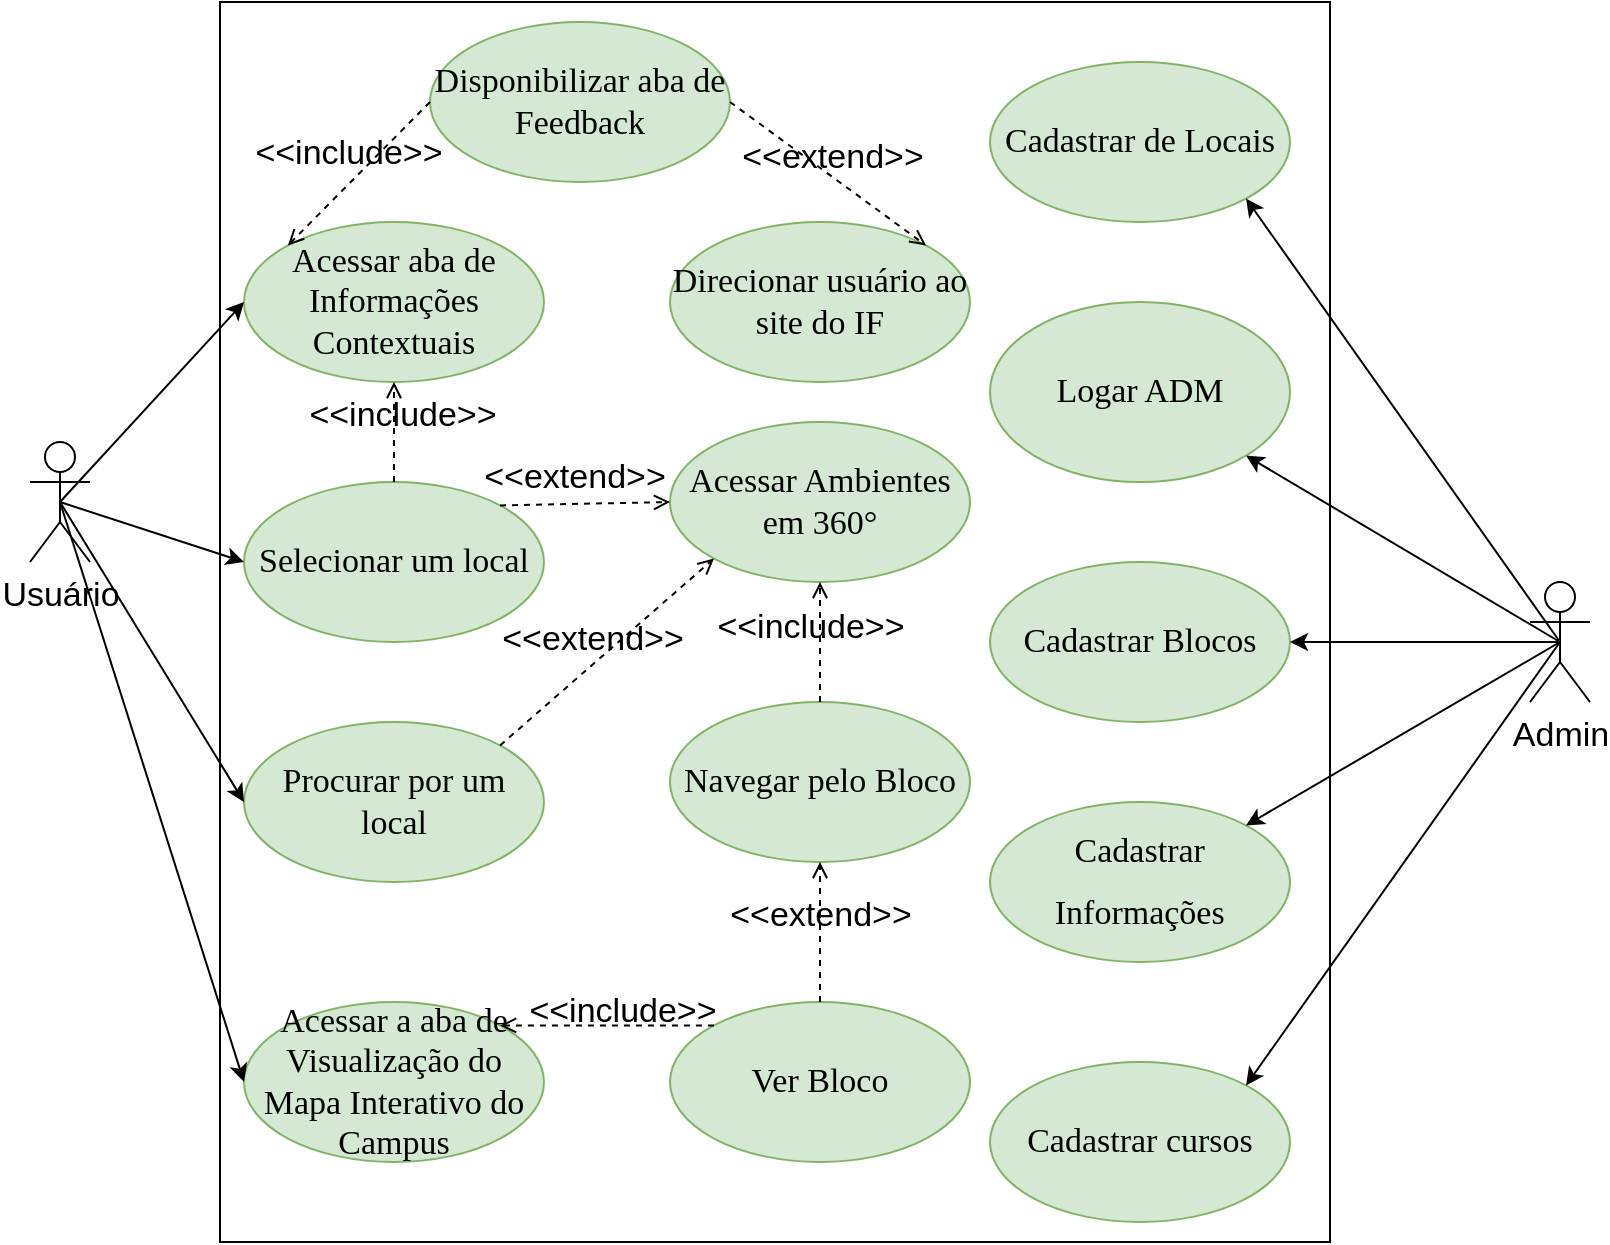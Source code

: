 <mxfile version="28.2.7">
  <diagram name="Página-1" id="Mj7XpKH-d7vKHOh3fFnG">
    <mxGraphModel dx="1301" dy="662" grid="1" gridSize="10" guides="1" tooltips="1" connect="1" arrows="1" fold="1" page="1" pageScale="1" pageWidth="827" pageHeight="1169" math="0" shadow="0">
      <root>
        <mxCell id="0" />
        <mxCell id="1" parent="0" />
        <mxCell id="KakcqEjZwfsC7xN9bHk5-1" value="Usuário" style="shape=umlActor;verticalLabelPosition=bottom;verticalAlign=top;html=1;fontSize=17;align=center;" vertex="1" parent="1">
          <mxGeometry x="30" y="260" width="30" height="60" as="geometry" />
        </mxCell>
        <mxCell id="KakcqEjZwfsC7xN9bHk5-2" value="" style="rounded=0;whiteSpace=wrap;html=1;fontSize=17;align=center;" vertex="1" parent="1">
          <mxGeometry x="125" y="40" width="555" height="620" as="geometry" />
        </mxCell>
        <mxCell id="KakcqEjZwfsC7xN9bHk5-3" value="&lt;span id=&quot;docs-internal-guid-2376f59f-7fff-6481-4a43-9a1930fdbd82&quot;&gt;&lt;span style=&quot;font-family: &amp;quot;Times New Roman&amp;quot;, serif; color: rgb(0, 0, 0); background-color: transparent; font-variant-numeric: normal; font-variant-east-asian: normal; font-variant-alternates: normal; font-variant-position: normal; font-variant-emoji: normal; vertical-align: baseline; white-space-collapse: preserve;&quot;&gt;&lt;font&gt;Acessar a aba de Visualização do Mapa Interativo do Campus&lt;/font&gt;&lt;/span&gt;&lt;/span&gt;" style="ellipse;whiteSpace=wrap;html=1;fillColor=#d5e8d4;strokeColor=#82b366;fillStyle=auto;fontSize=17;align=center;" vertex="1" parent="1">
          <mxGeometry x="137" y="540" width="150" height="80" as="geometry" />
        </mxCell>
        <mxCell id="KakcqEjZwfsC7xN9bHk5-4" value="&lt;span id=&quot;docs-internal-guid-f24437e0-7fff-d3ac-d5e2-8a2f636085c8&quot;&gt;&lt;span style=&quot;font-family: &amp;quot;Times New Roman&amp;quot;, serif; background-color: transparent; font-variant-numeric: normal; font-variant-east-asian: normal; font-variant-alternates: normal; font-variant-position: normal; font-variant-emoji: normal; vertical-align: baseline; white-space-collapse: preserve;&quot;&gt;&lt;font&gt;Acessar Ambientes em 360°&lt;/font&gt;&lt;/span&gt;&lt;/span&gt;" style="ellipse;whiteSpace=wrap;html=1;fillColor=#d5e8d4;strokeColor=#82b366;fillStyle=auto;fontSize=17;align=center;" vertex="1" parent="1">
          <mxGeometry x="350" y="250" width="150" height="80" as="geometry" />
        </mxCell>
        <mxCell id="KakcqEjZwfsC7xN9bHk5-5" value="&lt;span id=&quot;docs-internal-guid-231aecde-7fff-781b-ef32-82b54bf53059&quot;&gt;&lt;p style=&quot;line-height: 1.8; margin-right: 0.207pt; margin-top: 0pt; margin-bottom: 0pt;&quot; dir=&quot;ltr&quot;&gt;&lt;span style=&quot;font-family: &amp;quot;Times New Roman&amp;quot;, serif; background-color: transparent; font-variant-numeric: normal; font-variant-east-asian: normal; font-variant-alternates: normal; font-variant-position: normal; font-variant-emoji: normal; vertical-align: baseline; white-space-collapse: preserve;&quot;&gt;&lt;font&gt;Cadastrar Informações&lt;/font&gt;&lt;/span&gt;&lt;/p&gt;&lt;/span&gt;" style="ellipse;whiteSpace=wrap;html=1;fillColor=#d5e8d4;strokeColor=#82b366;fillStyle=auto;fontSize=17;align=center;" vertex="1" parent="1">
          <mxGeometry x="510" y="440" width="150" height="80" as="geometry" />
        </mxCell>
        <mxCell id="KakcqEjZwfsC7xN9bHk5-7" value="&lt;span id=&quot;docs-internal-guid-4f954907-7fff-11cc-2c32-3baa7ba16f77&quot;&gt;&lt;span style=&quot;font-family: &amp;quot;Times New Roman&amp;quot;, serif; background-color: transparent; font-variant-numeric: normal; font-variant-east-asian: normal; font-variant-alternates: normal; font-variant-position: normal; font-variant-emoji: normal; vertical-align: baseline; white-space-collapse: preserve;&quot;&gt;&lt;font&gt;Acessar aba de Informações Contextuais&lt;/font&gt;&lt;/span&gt;&lt;/span&gt;" style="ellipse;whiteSpace=wrap;html=1;fillColor=#d5e8d4;strokeColor=#82b366;fillStyle=auto;fontSize=17;align=center;" vertex="1" parent="1">
          <mxGeometry x="137" y="150" width="150" height="80" as="geometry" />
        </mxCell>
        <mxCell id="KakcqEjZwfsC7xN9bHk5-8" value="&lt;span id=&quot;docs-internal-guid-c27e3f41-7fff-bd98-fa2d-bf7fd519aecd&quot;&gt;&lt;span style=&quot;font-family: &amp;quot;Times New Roman&amp;quot;, serif; background-color: transparent; font-variant-numeric: normal; font-variant-east-asian: normal; font-variant-alternates: normal; font-variant-position: normal; font-variant-emoji: normal; vertical-align: baseline; white-space-collapse: preserve;&quot;&gt;&lt;font&gt;Cadastrar Blocos&lt;/font&gt;&lt;/span&gt;&lt;/span&gt;" style="ellipse;whiteSpace=wrap;html=1;fillColor=#d5e8d4;strokeColor=#82b366;fillStyle=auto;fontSize=17;align=center;" vertex="1" parent="1">
          <mxGeometry x="510" y="320" width="150" height="80" as="geometry" />
        </mxCell>
        <mxCell id="KakcqEjZwfsC7xN9bHk5-9" value="&lt;span id=&quot;docs-internal-guid-f903d0a3-7fff-7130-a1cf-d41139294f35&quot;&gt;&lt;span style=&quot;font-family: &amp;quot;Times New Roman&amp;quot;, serif; background-color: transparent; font-variant-numeric: normal; font-variant-east-asian: normal; font-variant-alternates: normal; font-variant-position: normal; font-variant-emoji: normal; vertical-align: baseline; white-space-collapse: preserve;&quot;&gt;&lt;font&gt;Ver Bloco&lt;/font&gt;&lt;/span&gt;&lt;/span&gt;" style="ellipse;whiteSpace=wrap;html=1;fillColor=#d5e8d4;strokeColor=#82b366;fillStyle=auto;fontSize=17;align=center;" vertex="1" parent="1">
          <mxGeometry x="350" y="540" width="150" height="80" as="geometry" />
        </mxCell>
        <mxCell id="KakcqEjZwfsC7xN9bHk5-10" value="&lt;span id=&quot;docs-internal-guid-57134a0b-7fff-287f-7031-dcdd36b60766&quot;&gt;&lt;span style=&quot;font-family: &amp;quot;Times New Roman&amp;quot;, serif; background-color: transparent; font-variant-numeric: normal; font-variant-east-asian: normal; font-variant-alternates: normal; font-variant-position: normal; font-variant-emoji: normal; vertical-align: baseline; white-space-collapse: preserve;&quot;&gt;&lt;font&gt;Cadastrar de Locais&lt;/font&gt;&lt;/span&gt;&lt;/span&gt;" style="ellipse;whiteSpace=wrap;html=1;fillColor=#d5e8d4;strokeColor=#82b366;fillStyle=auto;fontSize=17;align=center;" vertex="1" parent="1">
          <mxGeometry x="510" y="70" width="150" height="80" as="geometry" />
        </mxCell>
        <mxCell id="KakcqEjZwfsC7xN9bHk5-11" value="&lt;span id=&quot;docs-internal-guid-fb038e38-7fff-4dea-e3ec-efc2f691eba1&quot;&gt;&lt;span style=&quot;font-family: &amp;quot;Times New Roman&amp;quot;, serif; background-color: transparent; font-variant-numeric: normal; font-variant-east-asian: normal; font-variant-alternates: normal; font-variant-position: normal; font-variant-emoji: normal; vertical-align: baseline; white-space-collapse: preserve;&quot;&gt;&lt;font&gt;Selecionar um local&lt;/font&gt;&lt;/span&gt;&lt;/span&gt;" style="ellipse;whiteSpace=wrap;html=1;fillColor=#d5e8d4;strokeColor=#82b366;fillStyle=auto;fontSize=17;align=center;" vertex="1" parent="1">
          <mxGeometry x="137" y="280" width="150" height="80" as="geometry" />
        </mxCell>
        <mxCell id="KakcqEjZwfsC7xN9bHk5-12" value="&lt;span id=&quot;docs-internal-guid-c9275b83-7fff-f508-3f18-4c6a1340f712&quot;&gt;&lt;span style=&quot;font-family: &amp;quot;Times New Roman&amp;quot;, serif; background-color: transparent; font-variant-numeric: normal; font-variant-east-asian: normal; font-variant-alternates: normal; font-variant-position: normal; font-variant-emoji: normal; vertical-align: baseline; white-space-collapse: preserve;&quot;&gt;&lt;font&gt;Procurar por um local&lt;/font&gt;&lt;/span&gt;&lt;/span&gt;" style="ellipse;whiteSpace=wrap;html=1;fillColor=#d5e8d4;strokeColor=#82b366;fillStyle=auto;fontSize=17;align=center;" vertex="1" parent="1">
          <mxGeometry x="137" y="400" width="150" height="80" as="geometry" />
        </mxCell>
        <mxCell id="KakcqEjZwfsC7xN9bHk5-13" value="&lt;span id=&quot;docs-internal-guid-2de2e511-7fff-af50-b191-71acd4dcefd2&quot;&gt;&lt;span style=&quot;font-family: &amp;quot;Times New Roman&amp;quot;, serif; background-color: transparent; font-variant-numeric: normal; font-variant-east-asian: normal; font-variant-alternates: normal; font-variant-position: normal; font-variant-emoji: normal; vertical-align: baseline; white-space-collapse: preserve;&quot;&gt;&lt;font&gt;Navegar pelo Bloco&lt;/font&gt;&lt;/span&gt;&lt;/span&gt;" style="ellipse;whiteSpace=wrap;html=1;fillColor=#d5e8d4;strokeColor=#82b366;fillStyle=auto;fontSize=17;align=center;" vertex="1" parent="1">
          <mxGeometry x="350" y="390" width="150" height="80" as="geometry" />
        </mxCell>
        <mxCell id="KakcqEjZwfsC7xN9bHk5-14" value="&lt;span id=&quot;docs-internal-guid-271f6d08-7fff-dcd5-a9e2-8c8246d5975a&quot;&gt;&lt;span style=&quot;font-family: &amp;quot;Times New Roman&amp;quot;, serif; background-color: transparent; font-variant-numeric: normal; font-variant-east-asian: normal; font-variant-alternates: normal; font-variant-position: normal; font-variant-emoji: normal; vertical-align: baseline; white-space-collapse: preserve;&quot;&gt;&lt;font&gt;Direcionar usuário ao site do IF&lt;/font&gt;&lt;/span&gt;&lt;/span&gt;" style="ellipse;whiteSpace=wrap;html=1;fillColor=#d5e8d4;strokeColor=#82b366;fillStyle=auto;fontSize=17;align=center;" vertex="1" parent="1">
          <mxGeometry x="350" y="150" width="150" height="80" as="geometry" />
        </mxCell>
        <mxCell id="KakcqEjZwfsC7xN9bHk5-15" value="&lt;span id=&quot;docs-internal-guid-fb038e38-7fff-4dea-e3ec-efc2f691eba1&quot;&gt;&lt;span style=&quot;font-family: &amp;quot;Times New Roman&amp;quot;, serif; background-color: transparent; font-variant-numeric: normal; font-variant-east-asian: normal; font-variant-alternates: normal; font-variant-position: normal; font-variant-emoji: normal; vertical-align: baseline; white-space-collapse: preserve;&quot;&gt;&lt;font&gt;Cadastrar cursos&lt;/font&gt;&lt;/span&gt;&lt;/span&gt;" style="ellipse;whiteSpace=wrap;html=1;fillColor=#d5e8d4;strokeColor=#82b366;fillStyle=auto;fontSize=17;align=center;" vertex="1" parent="1">
          <mxGeometry x="510" y="570" width="150" height="80" as="geometry" />
        </mxCell>
        <mxCell id="KakcqEjZwfsC7xN9bHk5-16" value="&lt;span style=&quot;font-family: &amp;quot;Times New Roman&amp;quot;, serif; white-space-collapse: preserve;&quot;&gt;Disponibilizar aba de Feedback&lt;/span&gt;" style="ellipse;whiteSpace=wrap;html=1;fillColor=#d5e8d4;strokeColor=#82b366;fillStyle=auto;fontSize=17;align=center;" vertex="1" parent="1">
          <mxGeometry x="230" y="50" width="150" height="80" as="geometry" />
        </mxCell>
        <mxCell id="KakcqEjZwfsC7xN9bHk5-17" value="Admin" style="shape=umlActor;verticalLabelPosition=bottom;verticalAlign=top;html=1;fontSize=17;align=center;" vertex="1" parent="1">
          <mxGeometry x="780" y="330" width="30" height="60" as="geometry" />
        </mxCell>
        <mxCell id="KakcqEjZwfsC7xN9bHk5-25" style="rounded=0;orthogonalLoop=1;jettySize=auto;html=1;exitX=0.5;exitY=0.5;exitDx=0;exitDy=0;exitPerimeter=0;endArrow=classic;endFill=1;strokeWidth=1;jumpSize=0;strokeColor=default;entryX=1;entryY=0.5;entryDx=0;entryDy=0;fontSize=17;align=center;" edge="1" parent="1" source="KakcqEjZwfsC7xN9bHk5-17" target="KakcqEjZwfsC7xN9bHk5-8">
          <mxGeometry relative="1" as="geometry">
            <mxPoint x="980" y="510" as="sourcePoint" />
            <mxPoint x="790" y="720" as="targetPoint" />
          </mxGeometry>
        </mxCell>
        <mxCell id="KakcqEjZwfsC7xN9bHk5-26" style="rounded=0;orthogonalLoop=1;jettySize=auto;html=1;exitX=0.5;exitY=0.5;exitDx=0;exitDy=0;exitPerimeter=0;endArrow=classic;endFill=1;strokeWidth=1;jumpSize=0;strokeColor=default;entryX=1;entryY=0;entryDx=0;entryDy=0;fontSize=17;align=center;" edge="1" parent="1" source="KakcqEjZwfsC7xN9bHk5-17" target="KakcqEjZwfsC7xN9bHk5-15">
          <mxGeometry relative="1" as="geometry">
            <mxPoint x="995" y="650" as="sourcePoint" />
            <mxPoint x="848" y="548" as="targetPoint" />
          </mxGeometry>
        </mxCell>
        <mxCell id="KakcqEjZwfsC7xN9bHk5-27" style="rounded=0;orthogonalLoop=1;jettySize=auto;html=1;exitX=0.5;exitY=0.5;exitDx=0;exitDy=0;exitPerimeter=0;endArrow=classic;endFill=1;strokeWidth=1;jumpSize=0;strokeColor=default;entryX=1;entryY=0;entryDx=0;entryDy=0;fontSize=17;align=center;" edge="1" parent="1" source="KakcqEjZwfsC7xN9bHk5-17" target="KakcqEjZwfsC7xN9bHk5-5">
          <mxGeometry relative="1" as="geometry">
            <mxPoint x="1005" y="660" as="sourcePoint" />
            <mxPoint x="858" y="558" as="targetPoint" />
          </mxGeometry>
        </mxCell>
        <mxCell id="KakcqEjZwfsC7xN9bHk5-28" style="rounded=0;orthogonalLoop=1;jettySize=auto;html=1;exitX=0.5;exitY=0.5;exitDx=0;exitDy=0;exitPerimeter=0;endArrow=classic;endFill=1;strokeWidth=1;jumpSize=0;strokeColor=default;entryX=1;entryY=1;entryDx=0;entryDy=0;fontSize=17;align=center;" edge="1" parent="1" source="KakcqEjZwfsC7xN9bHk5-17" target="KakcqEjZwfsC7xN9bHk5-10">
          <mxGeometry relative="1" as="geometry">
            <mxPoint x="1015" y="670" as="sourcePoint" />
            <mxPoint x="868" y="568" as="targetPoint" />
          </mxGeometry>
        </mxCell>
        <mxCell id="KakcqEjZwfsC7xN9bHk5-29" value="&lt;font face=&quot;Times New Roman, serif&quot;&gt;&lt;span style=&quot;white-space-collapse: preserve;&quot;&gt;Logar ADM&lt;/span&gt;&lt;/font&gt;" style="ellipse;whiteSpace=wrap;html=1;fillColor=#d5e8d4;strokeColor=#82b366;fillStyle=auto;fontSize=17;align=center;" vertex="1" parent="1">
          <mxGeometry x="510" y="190" width="150" height="90" as="geometry" />
        </mxCell>
        <mxCell id="KakcqEjZwfsC7xN9bHk5-31" style="rounded=0;orthogonalLoop=1;jettySize=auto;html=1;exitX=0.5;exitY=0.5;exitDx=0;exitDy=0;exitPerimeter=0;endArrow=classic;endFill=1;strokeWidth=1;jumpSize=0;strokeColor=default;entryX=1;entryY=1;entryDx=0;entryDy=0;fontSize=17;align=center;" edge="1" parent="1" source="KakcqEjZwfsC7xN9bHk5-17" target="KakcqEjZwfsC7xN9bHk5-29">
          <mxGeometry relative="1" as="geometry">
            <mxPoint x="1030" y="460" as="sourcePoint" />
            <mxPoint x="853" y="438" as="targetPoint" />
          </mxGeometry>
        </mxCell>
        <mxCell id="KakcqEjZwfsC7xN9bHk5-35" value="&amp;lt;&amp;lt;include&amp;gt;&amp;gt;" style="html=1;verticalAlign=bottom;labelBackgroundColor=none;endArrow=open;endFill=0;dashed=1;rounded=0;exitX=0;exitY=0.5;exitDx=0;exitDy=0;fontSize=17;align=center;entryX=0;entryY=0;entryDx=0;entryDy=0;" edge="1" parent="1" source="KakcqEjZwfsC7xN9bHk5-16" target="KakcqEjZwfsC7xN9bHk5-7">
          <mxGeometry x="0.107" y="-2" width="160" relative="1" as="geometry">
            <mxPoint x="280.0" y="450" as="sourcePoint" />
            <mxPoint x="362.282" y="528.451" as="targetPoint" />
            <mxPoint as="offset" />
          </mxGeometry>
        </mxCell>
        <mxCell id="KakcqEjZwfsC7xN9bHk5-36" value="&amp;lt;&amp;lt;extend&amp;gt;&amp;gt;" style="html=1;verticalAlign=bottom;labelBackgroundColor=none;endArrow=open;endFill=0;dashed=1;rounded=0;entryX=1;entryY=0;entryDx=0;entryDy=0;exitX=1;exitY=0.5;exitDx=0;exitDy=0;fontSize=17;align=center;" edge="1" parent="1" source="KakcqEjZwfsC7xN9bHk5-16" target="KakcqEjZwfsC7xN9bHk5-14">
          <mxGeometry x="0.056" y="-3" width="160" relative="1" as="geometry">
            <mxPoint x="1030" y="670" as="sourcePoint" />
            <mxPoint x="1165" y="610.0" as="targetPoint" />
            <mxPoint x="1" as="offset" />
          </mxGeometry>
        </mxCell>
        <mxCell id="KakcqEjZwfsC7xN9bHk5-39" style="rounded=0;orthogonalLoop=1;jettySize=auto;html=1;exitX=0.5;exitY=0.5;exitDx=0;exitDy=0;exitPerimeter=0;endArrow=classic;endFill=1;strokeWidth=1;jumpSize=0;strokeColor=default;entryX=0;entryY=0.5;entryDx=0;entryDy=0;fontSize=17;align=center;" edge="1" parent="1" source="KakcqEjZwfsC7xN9bHk5-1" target="KakcqEjZwfsC7xN9bHk5-3">
          <mxGeometry relative="1" as="geometry">
            <mxPoint x="805" y="370" as="sourcePoint" />
            <mxPoint x="660" y="370" as="targetPoint" />
          </mxGeometry>
        </mxCell>
        <mxCell id="KakcqEjZwfsC7xN9bHk5-40" style="rounded=0;orthogonalLoop=1;jettySize=auto;html=1;exitX=0.5;exitY=0.5;exitDx=0;exitDy=0;exitPerimeter=0;endArrow=classic;endFill=1;strokeWidth=1;jumpSize=0;strokeColor=default;entryX=0;entryY=0.5;entryDx=0;entryDy=0;fontSize=17;align=center;" edge="1" parent="1" source="KakcqEjZwfsC7xN9bHk5-1" target="KakcqEjZwfsC7xN9bHk5-7">
          <mxGeometry relative="1" as="geometry">
            <mxPoint x="75" y="300" as="sourcePoint" />
            <mxPoint x="147" y="300" as="targetPoint" />
          </mxGeometry>
        </mxCell>
        <mxCell id="KakcqEjZwfsC7xN9bHk5-41" style="rounded=0;orthogonalLoop=1;jettySize=auto;html=1;exitX=0.5;exitY=0.5;exitDx=0;exitDy=0;exitPerimeter=0;endArrow=classic;endFill=1;strokeWidth=1;jumpSize=0;strokeColor=default;entryX=0;entryY=0.5;entryDx=0;entryDy=0;fontSize=17;align=center;" edge="1" parent="1" source="KakcqEjZwfsC7xN9bHk5-1" target="KakcqEjZwfsC7xN9bHk5-12">
          <mxGeometry relative="1" as="geometry">
            <mxPoint x="75" y="300" as="sourcePoint" />
            <mxPoint x="169" y="402" as="targetPoint" />
          </mxGeometry>
        </mxCell>
        <mxCell id="KakcqEjZwfsC7xN9bHk5-44" value="&amp;lt;&amp;lt;include&amp;gt;&amp;gt;" style="html=1;verticalAlign=bottom;labelBackgroundColor=none;endArrow=open;endFill=0;dashed=1;rounded=0;exitX=0;exitY=0;exitDx=0;exitDy=0;fontSize=17;align=center;entryX=1;entryY=0;entryDx=0;entryDy=0;" edge="1" parent="1" source="KakcqEjZwfsC7xN9bHk5-9" target="KakcqEjZwfsC7xN9bHk5-3">
          <mxGeometry x="-0.151" y="5" width="160" relative="1" as="geometry">
            <mxPoint x="222" y="514" as="sourcePoint" />
            <mxPoint x="222" y="470" as="targetPoint" />
            <mxPoint as="offset" />
          </mxGeometry>
        </mxCell>
        <mxCell id="KakcqEjZwfsC7xN9bHk5-45" value="&amp;lt;&amp;lt;extend&amp;gt;&amp;gt;" style="html=1;verticalAlign=bottom;labelBackgroundColor=none;endArrow=open;endFill=0;dashed=1;rounded=0;entryX=0.5;entryY=1;entryDx=0;entryDy=0;exitX=0.5;exitY=0;exitDx=0;exitDy=0;fontSize=17;align=center;" edge="1" parent="1" source="KakcqEjZwfsC7xN9bHk5-9" target="KakcqEjZwfsC7xN9bHk5-13">
          <mxGeometry x="-0.143" width="160" relative="1" as="geometry">
            <mxPoint x="275" y="582" as="sourcePoint" />
            <mxPoint x="360" y="612" as="targetPoint" />
            <mxPoint y="-1" as="offset" />
          </mxGeometry>
        </mxCell>
        <mxCell id="KakcqEjZwfsC7xN9bHk5-46" style="rounded=0;orthogonalLoop=1;jettySize=auto;html=1;exitX=0.5;exitY=0.5;exitDx=0;exitDy=0;exitPerimeter=0;endArrow=classic;endFill=1;strokeWidth=1;jumpSize=0;strokeColor=default;entryX=0;entryY=0.5;entryDx=0;entryDy=0;fontSize=17;align=center;" edge="1" parent="1" source="KakcqEjZwfsC7xN9bHk5-1" target="KakcqEjZwfsC7xN9bHk5-11">
          <mxGeometry relative="1" as="geometry">
            <mxPoint x="55" y="300" as="sourcePoint" />
            <mxPoint x="169" y="238" as="targetPoint" />
          </mxGeometry>
        </mxCell>
        <mxCell id="KakcqEjZwfsC7xN9bHk5-47" value="&amp;lt;&amp;lt;extend&amp;gt;&amp;gt;" style="html=1;verticalAlign=bottom;labelBackgroundColor=none;endArrow=open;endFill=0;dashed=1;rounded=0;entryX=0;entryY=0.5;entryDx=0;entryDy=0;exitX=1;exitY=0;exitDx=0;exitDy=0;fontSize=17;align=center;" edge="1" parent="1" source="KakcqEjZwfsC7xN9bHk5-11" target="KakcqEjZwfsC7xN9bHk5-4">
          <mxGeometry x="-0.143" width="160" relative="1" as="geometry">
            <mxPoint x="413" y="360" as="sourcePoint" />
            <mxPoint x="413" y="270" as="targetPoint" />
            <mxPoint y="-1" as="offset" />
          </mxGeometry>
        </mxCell>
        <mxCell id="KakcqEjZwfsC7xN9bHk5-48" value="&amp;lt;&amp;lt;extend&amp;gt;&amp;gt;" style="html=1;verticalAlign=bottom;labelBackgroundColor=none;endArrow=open;endFill=0;dashed=1;rounded=0;entryX=0;entryY=1;entryDx=0;entryDy=0;exitX=1;exitY=0;exitDx=0;exitDy=0;fontSize=17;align=center;" edge="1" parent="1" source="KakcqEjZwfsC7xN9bHk5-12" target="KakcqEjZwfsC7xN9bHk5-4">
          <mxGeometry x="-0.143" width="160" relative="1" as="geometry">
            <mxPoint x="297" y="110" as="sourcePoint" />
            <mxPoint x="370" y="112" as="targetPoint" />
            <mxPoint y="-1" as="offset" />
          </mxGeometry>
        </mxCell>
        <mxCell id="KakcqEjZwfsC7xN9bHk5-49" value="&amp;lt;&amp;lt;include&amp;gt;&amp;gt;" style="html=1;verticalAlign=bottom;labelBackgroundColor=none;endArrow=open;endFill=0;dashed=1;rounded=0;exitX=0.5;exitY=0;exitDx=0;exitDy=0;fontSize=17;align=center;entryX=0.5;entryY=1;entryDx=0;entryDy=0;" edge="1" parent="1" source="KakcqEjZwfsC7xN9bHk5-13" target="KakcqEjZwfsC7xN9bHk5-4">
          <mxGeometry x="-0.151" y="5" width="160" relative="1" as="geometry">
            <mxPoint x="530.0" y="220.0" as="sourcePoint" />
            <mxPoint x="530.0" y="280" as="targetPoint" />
            <mxPoint as="offset" />
          </mxGeometry>
        </mxCell>
        <mxCell id="KakcqEjZwfsC7xN9bHk5-50" value="&amp;lt;&amp;lt;include&amp;gt;&amp;gt;" style="html=1;verticalAlign=bottom;labelBackgroundColor=none;endArrow=open;endFill=0;dashed=1;rounded=0;exitX=0.5;exitY=0;exitDx=0;exitDy=0;fontSize=17;align=center;entryX=0.5;entryY=1;entryDx=0;entryDy=0;" edge="1" parent="1" source="KakcqEjZwfsC7xN9bHk5-11" target="KakcqEjZwfsC7xN9bHk5-7">
          <mxGeometry x="-0.132" y="-3" width="160" relative="1" as="geometry">
            <mxPoint x="210" y="100" as="sourcePoint" />
            <mxPoint x="169" y="172" as="targetPoint" />
            <mxPoint x="1" as="offset" />
          </mxGeometry>
        </mxCell>
      </root>
    </mxGraphModel>
  </diagram>
</mxfile>
